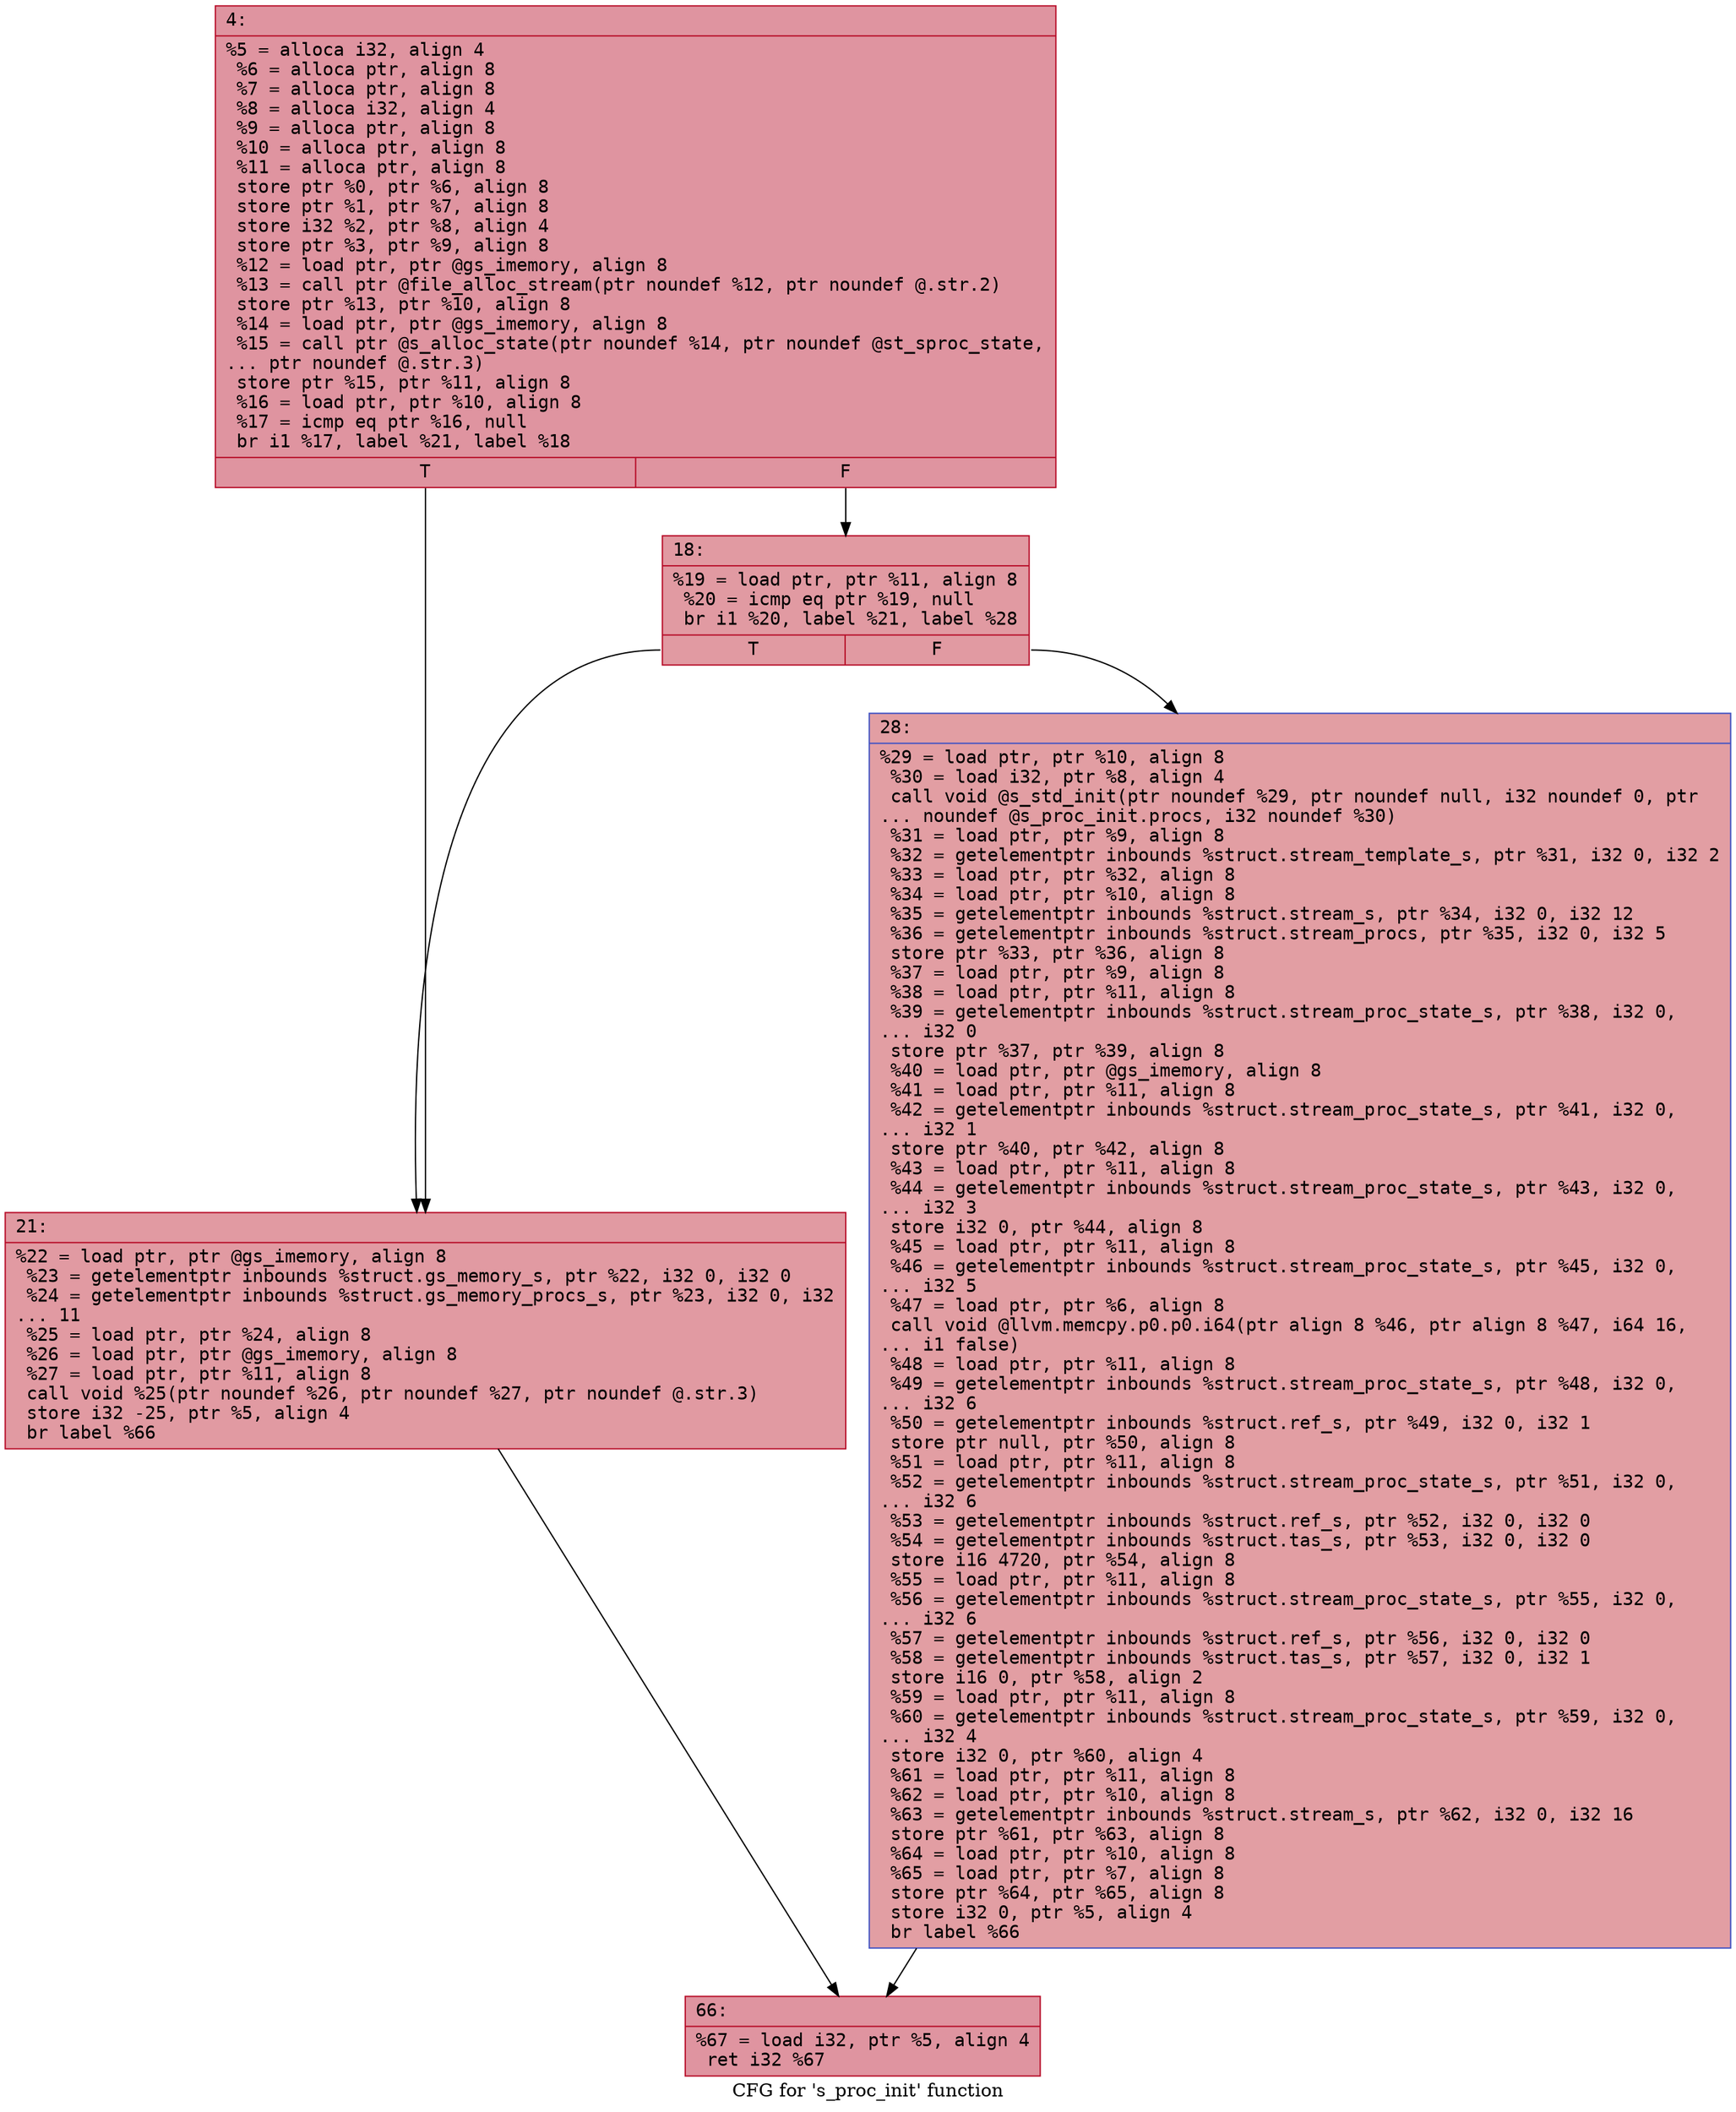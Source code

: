 digraph "CFG for 's_proc_init' function" {
	label="CFG for 's_proc_init' function";

	Node0x6000029e22b0 [shape=record,color="#b70d28ff", style=filled, fillcolor="#b70d2870" fontname="Courier",label="{4:\l|  %5 = alloca i32, align 4\l  %6 = alloca ptr, align 8\l  %7 = alloca ptr, align 8\l  %8 = alloca i32, align 4\l  %9 = alloca ptr, align 8\l  %10 = alloca ptr, align 8\l  %11 = alloca ptr, align 8\l  store ptr %0, ptr %6, align 8\l  store ptr %1, ptr %7, align 8\l  store i32 %2, ptr %8, align 4\l  store ptr %3, ptr %9, align 8\l  %12 = load ptr, ptr @gs_imemory, align 8\l  %13 = call ptr @file_alloc_stream(ptr noundef %12, ptr noundef @.str.2)\l  store ptr %13, ptr %10, align 8\l  %14 = load ptr, ptr @gs_imemory, align 8\l  %15 = call ptr @s_alloc_state(ptr noundef %14, ptr noundef @st_sproc_state,\l... ptr noundef @.str.3)\l  store ptr %15, ptr %11, align 8\l  %16 = load ptr, ptr %10, align 8\l  %17 = icmp eq ptr %16, null\l  br i1 %17, label %21, label %18\l|{<s0>T|<s1>F}}"];
	Node0x6000029e22b0:s0 -> Node0x6000029e2350[tooltip="4 -> 21\nProbability 37.50%" ];
	Node0x6000029e22b0:s1 -> Node0x6000029e2300[tooltip="4 -> 18\nProbability 62.50%" ];
	Node0x6000029e2300 [shape=record,color="#b70d28ff", style=filled, fillcolor="#bb1b2c70" fontname="Courier",label="{18:\l|  %19 = load ptr, ptr %11, align 8\l  %20 = icmp eq ptr %19, null\l  br i1 %20, label %21, label %28\l|{<s0>T|<s1>F}}"];
	Node0x6000029e2300:s0 -> Node0x6000029e2350[tooltip="18 -> 21\nProbability 37.50%" ];
	Node0x6000029e2300:s1 -> Node0x6000029e23a0[tooltip="18 -> 28\nProbability 62.50%" ];
	Node0x6000029e2350 [shape=record,color="#b70d28ff", style=filled, fillcolor="#bb1b2c70" fontname="Courier",label="{21:\l|  %22 = load ptr, ptr @gs_imemory, align 8\l  %23 = getelementptr inbounds %struct.gs_memory_s, ptr %22, i32 0, i32 0\l  %24 = getelementptr inbounds %struct.gs_memory_procs_s, ptr %23, i32 0, i32\l... 11\l  %25 = load ptr, ptr %24, align 8\l  %26 = load ptr, ptr @gs_imemory, align 8\l  %27 = load ptr, ptr %11, align 8\l  call void %25(ptr noundef %26, ptr noundef %27, ptr noundef @.str.3)\l  store i32 -25, ptr %5, align 4\l  br label %66\l}"];
	Node0x6000029e2350 -> Node0x6000029e23f0[tooltip="21 -> 66\nProbability 100.00%" ];
	Node0x6000029e23a0 [shape=record,color="#3d50c3ff", style=filled, fillcolor="#be242e70" fontname="Courier",label="{28:\l|  %29 = load ptr, ptr %10, align 8\l  %30 = load i32, ptr %8, align 4\l  call void @s_std_init(ptr noundef %29, ptr noundef null, i32 noundef 0, ptr\l... noundef @s_proc_init.procs, i32 noundef %30)\l  %31 = load ptr, ptr %9, align 8\l  %32 = getelementptr inbounds %struct.stream_template_s, ptr %31, i32 0, i32 2\l  %33 = load ptr, ptr %32, align 8\l  %34 = load ptr, ptr %10, align 8\l  %35 = getelementptr inbounds %struct.stream_s, ptr %34, i32 0, i32 12\l  %36 = getelementptr inbounds %struct.stream_procs, ptr %35, i32 0, i32 5\l  store ptr %33, ptr %36, align 8\l  %37 = load ptr, ptr %9, align 8\l  %38 = load ptr, ptr %11, align 8\l  %39 = getelementptr inbounds %struct.stream_proc_state_s, ptr %38, i32 0,\l... i32 0\l  store ptr %37, ptr %39, align 8\l  %40 = load ptr, ptr @gs_imemory, align 8\l  %41 = load ptr, ptr %11, align 8\l  %42 = getelementptr inbounds %struct.stream_proc_state_s, ptr %41, i32 0,\l... i32 1\l  store ptr %40, ptr %42, align 8\l  %43 = load ptr, ptr %11, align 8\l  %44 = getelementptr inbounds %struct.stream_proc_state_s, ptr %43, i32 0,\l... i32 3\l  store i32 0, ptr %44, align 8\l  %45 = load ptr, ptr %11, align 8\l  %46 = getelementptr inbounds %struct.stream_proc_state_s, ptr %45, i32 0,\l... i32 5\l  %47 = load ptr, ptr %6, align 8\l  call void @llvm.memcpy.p0.p0.i64(ptr align 8 %46, ptr align 8 %47, i64 16,\l... i1 false)\l  %48 = load ptr, ptr %11, align 8\l  %49 = getelementptr inbounds %struct.stream_proc_state_s, ptr %48, i32 0,\l... i32 6\l  %50 = getelementptr inbounds %struct.ref_s, ptr %49, i32 0, i32 1\l  store ptr null, ptr %50, align 8\l  %51 = load ptr, ptr %11, align 8\l  %52 = getelementptr inbounds %struct.stream_proc_state_s, ptr %51, i32 0,\l... i32 6\l  %53 = getelementptr inbounds %struct.ref_s, ptr %52, i32 0, i32 0\l  %54 = getelementptr inbounds %struct.tas_s, ptr %53, i32 0, i32 0\l  store i16 4720, ptr %54, align 8\l  %55 = load ptr, ptr %11, align 8\l  %56 = getelementptr inbounds %struct.stream_proc_state_s, ptr %55, i32 0,\l... i32 6\l  %57 = getelementptr inbounds %struct.ref_s, ptr %56, i32 0, i32 0\l  %58 = getelementptr inbounds %struct.tas_s, ptr %57, i32 0, i32 1\l  store i16 0, ptr %58, align 2\l  %59 = load ptr, ptr %11, align 8\l  %60 = getelementptr inbounds %struct.stream_proc_state_s, ptr %59, i32 0,\l... i32 4\l  store i32 0, ptr %60, align 4\l  %61 = load ptr, ptr %11, align 8\l  %62 = load ptr, ptr %10, align 8\l  %63 = getelementptr inbounds %struct.stream_s, ptr %62, i32 0, i32 16\l  store ptr %61, ptr %63, align 8\l  %64 = load ptr, ptr %10, align 8\l  %65 = load ptr, ptr %7, align 8\l  store ptr %64, ptr %65, align 8\l  store i32 0, ptr %5, align 4\l  br label %66\l}"];
	Node0x6000029e23a0 -> Node0x6000029e23f0[tooltip="28 -> 66\nProbability 100.00%" ];
	Node0x6000029e23f0 [shape=record,color="#b70d28ff", style=filled, fillcolor="#b70d2870" fontname="Courier",label="{66:\l|  %67 = load i32, ptr %5, align 4\l  ret i32 %67\l}"];
}
